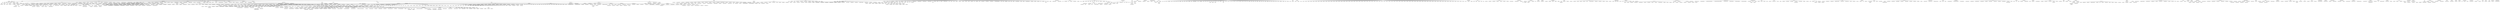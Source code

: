 graph G {
	BlackAtmVolCurve -- AbcdAtmVolCurve;
	LazyObject -- AbcdAtmVolCurve;
	CostFunction -- AbcdError;
	std -- AbcdFunction;
	Interpolation -- AbcdInterpolation;
	Interpolation -- AbcdInterpolationImpl;
	ParametersTransformation -- AbcdParametersTransformation;
	std -- AbcdSquared;
	MarketModel -- AbcdVol;
	DayCounter -- Actual360;
	DayCounter -- Actual365Fixed;
	DayCounter -- ActualActual;
	PathPayoff -- AdaptedPathPayoff;
	EqualProbabilitiesBinomialTree -- AdditiveEQPBinomialTree;
	DayCounter -- AFB_Impl;
	Observable -- AffineModel;
	CubicInterpolation -- AkimaCubicInterpolation;
	std -- AliMikhailHaqCopula;
	AlphaForm -- AlphaFormInverseLinear;
	AlphaForm -- AlphaFormLinearHyperbolic;
	EarlyExercisePathPricer -- AmericanBasketPathPricer;
	StandardCurveDependentStepCondition -- AmericanCondition;
	EarlyExercise -- AmericanExercise;
	EarlyExercisePathPricer -- AmericanPathPricer;
	Bond -- AmortizingCmsRateBond;
	Bond -- AmortizingFixedRateBond;
	Bond -- AmortizingFloatingRateBond;
	SimpleCashFlow -- AmortizingPayment;
	MargrabeOption -- AnalyticAmericanMargrabeEngine;
	BarrierOption -- AnalyticBarrierEngine;
	GenericModelEngine -- AnalyticBSMHullWhiteEngine;
	GenericModelEngine -- AnalyticCapFloorEngine;
	CliquetOption -- AnalyticCliquetEngine;
	CompoundOption -- AnalyticCompoundOptionEngine;
	ContinuousFixedLookbackOption -- AnalyticContinuousFixedLookbackEngine;
	ContinuousFloatingLookbackOption -- AnalyticContinuousFloatingLookbackEngine;
	ContinuousAveragingAsianOption -- AnalyticContinuousGeometricAveragePriceAsianEngine;
	VanillaOption -- AnalyticDigitalAmericanEngine;
	DiscreteAveragingAsianOption -- AnalyticDiscreteGeometricAveragePriceAsianEngine;
	DiscreteAveragingAsianOption -- AnalyticDiscreteGeometricAverageStrikeAsianEngine;
	DividendVanillaOption -- AnalyticDividendEuropeanEngine;
	VanillaOption -- AnalyticEuropeanEngine;
	MargrabeOption -- AnalyticEuropeanMargrabeEngine;
	GenericModelEngine -- AnalyticGJRGARCHEngine;
	AnalyticHestonHullWhiteEngine -- AnalyticH1HWEngine;
	HaganPricer -- AnalyticHaganPricer;
	GenericModelEngine -- AnalyticHestonEngine;
	AnalyticHestonEngine -- AnalyticHestonHullWhiteEngine;
	CliquetOption -- AnalyticPerformanceEngine;
	GenericModelEngine -- AnalyticPTDHestonEngine;
	SimpleChooserOption -- AnalyticSimpleChooserEngine;
	TwoAssetBarrierOption -- AnalyticTwoAssetBarrierEngine;
	WriterExtensibleOption -- AnalyticWriterExtensibleOptionEngine;
	Calendar -- Argentina;
	Swap -- arguments;
	PathPricer -- ArithmeticAPOPathPricer;
	PathPricer -- ArithmeticASOPathPricer;
	LineSearch -- ArmijoLineSearch;
	CurveWrapper -- ArrayWrapper;
	Currency -- ARSCurrency;
	StrikedTypePayoff -- AssetOrNothingPayoff;
	Swap -- AssetSwap;
	DefaultProbabilityHelper -- AssetSwapHelper;
	SmileSection -- AtmAdjustedSmileSection;
	SmileSection -- AtmSmileSection;
	Currency -- ATSCurrency;
	ZeroInflationIndex -- AUCPI;
	Currency -- AUDCurrency;
	Libor -- AUDLibor;
	Calendar -- Australia;
	Region -- AustraliaRegion;
	BasketPayoff -- AverageBasketPayoff;
	FloatingRateCoupon -- AverageBMACoupon;
	FloatingRateCouponPricer -- AverageBMACouponPricer;
	SubPeriodsPricer -- AveragingRatePricer;
	YoYInflationCouponPricer -- BachelierYoYInflationCouponPricer;
	Interpolation -- BackwardFlatInterpolation;
	Interpolation -- BackwardFlatInterpolationImpl;
	DefaultEvent -- BankruptcyEvent;
	VanillaOption -- BaroneAdesiWhaleyApproximationEngine;
	UnitOfMeasure -- BarrelUnitOfMeasure;
	OneAssetOption -- BarrierOption;
	PathPricer -- BarrierPathPricer;
	std -- base_cubic_spline;
	std -- base_cubic_splint;
	LazyObject -- Basket;
	MultiAssetOption -- BasketOption;
	Payoff -- BasketPayoff;
	BatesEngine -- BatesDetJumpEngine;
	BatesModel -- BatesDetJumpModel;
	BatesDoubleExpEngine -- BatesDoubleExpDetJumpEngine;
	BatesDoubleExpModel -- BatesDoubleExpDetJumpModel;
	AnalyticHestonEngine -- BatesDoubleExpEngine;
	HestonModel -- BatesDoubleExpModel;
	AnalyticHestonEngine -- BatesEngine;
	HestonModel -- BatesModel;
	HestonProcess -- BatesProcess;
	Currency -- BDTCurrency;
	Currency -- BEFCurrency;
	Calendar -- BejImpl;
	EarlyExercise -- BermudanExercise;
	MarketModelExerciseValue -- BermudanSwaptionExerciseValue;
	Calendar -- BespokeCalendar;
	LineSearchBasedMethod -- BFGS;
	Currency -- BGLCurrency;
	PathPricer -- BiasedBarrierPathPricer;
	Interpolation2D -- BicubicSpline;
	Interpolation2D -- BicubicSplineImpl;
	Interpolation2D -- BilinearInterpolation;
	Interpolation2D -- BilinearInterpolationImpl;
	std -- binary_compose3_function;
	ConvertibleBond -- BinomialConvertibleEngine;
	std -- BinomialDistribution;
	Tree -- BinomialTree;
	VanillaOption -- BinomialVanillaEngine;
	Solver1D -- Bisection;
	VanillaOption -- BjerksundStenslandApproximationEngine;
	VolatilityTermStructure -- BlackAtmVolCurve;
	CallableFixedRateBond -- BlackCallableFixedRateBondEngine;
	BlackCallableFixedRateBondEngine -- BlackCallableZeroCouponBondEngine;
	CapFloor -- BlackCapFloorEngine;
	CdsOption -- BlackCdsOptionEngine;
	BlackVolatilityTermStructure -- BlackConstantVol;
	IborCouponPricer -- BlackIborCouponPricer;
	BlackIborCouponPricer -- BlackIborQuantoCouponPricer;
	OneFactorModel -- BlackKarasinski;
	TermStructureConsistentModel -- BlackKarasinski;
	GeneralizedBlackScholesProcess -- BlackProcess;
	BlackCalculator -- BlackScholesCalculator;
	TreeLattice1D -- BlackScholesLattice;
	GeneralizedBlackScholesProcess -- BlackScholesMertonProcess;
	GeneralizedBlackScholesProcess -- BlackScholesProcess;
	Swaption -- BlackSwaptionEngine;
	VanillaOptionPricer -- BlackVanillaOptionPricer;
	BlackVarianceTermStructure -- BlackVarianceCurve;
	BlackVarianceTermStructure -- BlackVarianceSurface;
	BlackVolTermStructure -- BlackVarianceTermStructure;
	BlackVolTermStructure -- BlackVolatilityTermStructure;
	BlackAtmVolCurve -- BlackVolSurface;
	VolatilityTermStructure -- BlackVolTermStructure;
	YoYInflationCouponPricer -- BlackYoYInflationCouponPricer;
	InterestRateIndex -- BMAIndex;
	Swap -- BMASwap;
	RelativeDateRateHelper -- BMASwapRateHelper;
	Calendar -- BmvImpl;
	Instrument -- Bond;
	RateHelper -- BondHelper;
	Observer -- BootstrapHelper;
	Observable -- BootstrapHelper;
	Constraint -- BoundaryConstraint;
	Domain -- BoundedDomain;
	AcyclicVisitor -- BPSCalculator;
	Visitor -- BPSCalculator;
	Visitor -- BPSCalculator;
	Calendar -- Brazil;
	Solver1D -- Brent;
	Currency -- BRLCurrency;
	TridiagonalOperator -- BSMOperator;
	Calendar -- BsseImpl;
	FixedRateBond -- BTP;
	DayCounter -- Business252;
	Currency -- BYRCurrency;
	Currency -- CADCurrency;
	Libor -- CADLibor;
	DailyTenorLibor -- CADLiborON;
	AcyclicVisitor -- Calculator;
	Visitor -- Calculator;
	Visitor -- Calculator;
	Visitor -- Calculator;
	Visitor -- Calculator;
	Visitor -- Calculator;
	Observer -- CalibratedModel;
	Observable -- CalibratedModel;
	CostFunction -- CalibrationFunction;
	LazyObject -- CalibrationHelper;
	Event -- Callability;
	Bond -- CallableBond;
	CallableBondVolatilityStructure -- CallableBondConstantVolatility;
	TermStructure -- CallableBondVolatilityStructure;
	CallableBond -- CallableFixedRateBond;
	CallableFixedRateBond -- CallableZeroCouponBond;
	MarketModelMultiProduct -- CallSpecifiedMultiProduct;
	MarketModelPathwiseMultiProduct -- CallSpecifiedPathwiseMultiProduct;
	Calendar -- Canada;
	CapFloor -- Cap;
	Instrument -- CapFloor;
	VolatilityTermStructure -- CapFloorTermVolatilityStructure;
	LazyObject -- CapFloorTermVolCurve;
	CapFloorTermVolatilityStructure -- CapFloorTermVolCurve;
	boost -- CapFloorTermVolCurve;
	LazyObject -- CapFloorTermVolSurface;
	CapFloorTermVolatilityStructure -- CapFloorTermVolSurface;
	CalibrationHelper -- CapHelper;
	OptionletVolatilityStructure -- CapletVarianceCurve;
	CappedFlooredCoupon -- CappedFlooredCmsCoupon;
	FloatingRateCoupon -- CappedFlooredCoupon;
	CappedFlooredCoupon -- CappedFlooredIborCoupon;
	YoYInflationCoupon -- CappedFlooredYoYInflationCoupon;
	Event -- CashFlow;
	StrikedTypePayoff -- CashOrNothingPayoff;
	FloatingRateBond -- CCTEU;
	Instrument -- CDO;
	IborIndex -- Cdor;
	RelativeDateDefaultProbabilityHelper -- CdsHelper;
	Option -- CdsOption;
	Rounding -- CeilingTruncation;
	Currency -- CHFCurrency;
	Libor -- CHFLibor;
	SwapIndex -- ChfLiborSwapIsdaFix;
	Calendar -- China;
	std -- ChiSquareDistribution;
	Observable -- Claim;
	Observer -- Claim;
	std -- ClaytonCopula;
	OneAssetOption -- CliquetOption;
	Rounding -- ClosestRounding;
	Currency -- CLPCurrency;
	FloatingRateCoupon -- CmsCoupon;
	FloatingRateCouponPricer -- CmsCouponPricer;
	LazyObject -- CmsMarket;
	Bond -- CmsRateBond;
	CurveState -- CMSwapCurveState;
	Currency -- CNYCurrency;
	CapFloor -- Collar;
	SectionHelper -- ComboHelper;
	Instrument -- Commodity;
	CashFlow -- CommodityCashFlow;
	TermStructure -- CommodityCurve;
	Observable -- CommodityIndex;
	Observer -- CommodityIndex;
	Singleton -- CommoditySettings;
	T -- Composite;
	Constraint -- CompositeConstraint;
	Instrument -- CompositeInstrument;
	Quote -- CompositeQuote;
	Observer -- CompositeQuote;
	SubPeriodsPricer -- CompoundingRatePricer;
	OneAssetOption -- CompoundOption;
	Fdm1dMesher -- Concentrating1dMesher;
	LineSearchBasedMethod -- ConjugateGradient;
	std -- constant;
	CapFloorTermVolatilityStructure -- ConstantCapFloorTermVolatility;
	CPIVolatilitySurface -- ConstantCPIVolatility;
	VolatilityCompositor -- ConstantEstimator;
	SectionHelper -- ConstantGradHelper;
	OptionletVolatilityStructure -- ConstantOptionletVolatility;
	Parameter -- ConstantParameter;
	RecoveryRateModel -- ConstantRecoveryModel;
	Observer -- ConstantRecoveryModel;
	SwaptionVolatilityStructure -- ConstantSwaptionVolatility;
	YoYOptionletVolatilitySurface -- ConstantYoYOptionletVolatility;
	MarketModelEvolver -- ConstrainedEvolver;
	ContinuousAveragingAsianOption -- ContinuousArithmeticAsianLevyEngine;
	OneAssetOption -- ContinuousAveragingAsianOption;
	OneAssetOption -- ContinuousFixedLookbackOption;
	OneAssetOption -- ContinuousFloatingLookbackOption;
	Function -- ConundrumIntegrand;
	T -- ConvergenceStatistics;
	Bond -- ConvertibleBond;
	ConvertibleBond -- ConvertibleFixedCouponBond;
	ConvertibleBond -- ConvertibleFloatingRateBond;
	ConvertibleBond -- ConvertibleZeroCouponBond;
	SectionHelper -- ConvexMonotone2Helper;
	SectionHelper -- ConvexMonotone3Helper;
	SectionHelper -- ConvexMonotone4Helper;
	ConvexMonotone4Helper -- ConvexMonotone4MinHelper;
	Interpolation -- ConvexMonotoneImpl;
	Interpolation -- ConvexMonotoneInterpolation;
	Currency -- COPCurrency;
	CurveState -- CoterminalSwapCurveState;
	PiecewiseConstantCorrelation -- CotSwapFromFwdCorrelation;
	MarketModel -- CotSwapToFwdAdapter;
	MarketModelFactory -- CotSwapToFwdAdapterFactory;
	Observer -- CotSwapToFwdAdapterFactory;
	CashFlow -- Coupon;
	OneFactorAffineModel -- CoxIngersollRoss;
	EqualJumpsBinomialTree -- CoxRossRubinstein;
	Bond -- CPIBond;
	Instrument -- CPICapFloor;
	InflationTermStructure -- CPICapFloorTermPriceSurface;
	IndexedCashFlow -- CPICashFlow;
	InflationCoupon -- CPICoupon;
	InflationCouponPricer -- CPICouponPricer;
	Swap -- CPISwap;
	VolatilityTermStructure -- CPIVolatilitySurface;
	MixedScheme -- CrankNicolson;
	Instrument -- CreditDefaultSwap;
	CTSMMCapletCalibration -- CTSMMCapletAlphaFormCalibration;
	CTSMMCapletCalibration -- CTSMMCapletMaxHomogeneityCalibration;
	CTSMMCapletCalibration -- CTSMMCapletOriginalCalibration;
	std -- cube;
	FittedBondDiscountCurve -- CubicBSplinesFitting;
	Interpolation -- CubicInterpolation;
	CoefficientHolder -- CubicInterpolationImpl;
	Interpolation -- CubicInterpolationImpl;
	CubicInterpolation -- CubicNaturalSpline;
	CubicInterpolation -- CubicSplineOvershootingMinimization1;
	CubicInterpolation -- CubicSplineOvershootingMinimization2;
	std -- CumulativeBinomialDistribution;
	std -- CumulativeNormalDistribution;
	std -- CumulativePoissonDistribution;
	std -- CumulativeStudentDistribution;
	std -- Curve;
	StepCondition -- CurveDependentStepCondition;
	Currency -- CYPCurrency;
	Calendar -- CzechRepublic;
	Currency -- CZKCurrency;
	DailyTenorLibor -- DailyTenorCHFLibor;
	IborIndex -- DailyTenorEURLibor;
	DailyTenorLibor -- DailyTenorGBPLibor;
	DailyTenorLibor -- DailyTenorJPYLibor;
	IborIndex -- DailyTenorLibor;
	DailyTenorLibor -- DailyTenorUSDLibor;
	RateHelper -- DatedOISRateHelper;
	ObservableValue -- DateProxy;
	CallSpecifiedMultiProduct -- DecoratedHedge;
	DefaultProbabilityTermStructure -- DefaultDensityStructure;
	Event -- DefaultEvent;
	TermStructure -- DefaultProbabilityTermStructure;
	Event -- DefaultSettlement;
	Quote -- DeltaVolQuote;
	Observer -- DeltaVolQuote;
	Currency -- DEMCurrency;
	Calendar -- Denmark;
	RelativeDateRateHelper -- DepositRateHelper;
	Quote -- DerivedQuote;
	Observer -- DerivedQuote;
	OptimizationMethod -- DifferentialEvolution;
	DigitalCoupon -- DigitalCmsCoupon;
	FloatingRateCoupon -- DigitalCoupon;
	DigitalCoupon -- DigitalIborCoupon;
	PathPricer -- DigitalPathPricer;
	BoundaryCondition -- DirichletBC;
	Bond -- DiscountingBondEngine;
	Swap -- DiscountingSwapEngine;
	SequenceStatistics -- DiscrepancyStatistics;
	OneAssetOption -- DiscreteAveragingAsianOption;
	DiscretizedAsset -- DiscretizedCallableFixedRateBond;
	DiscretizedAsset -- DiscretizedCapFloor;
	DiscretizedAsset -- DiscretizedConvertible;
	DiscretizedAsset -- DiscretizedDiscountBond;
	DiscretizedAsset -- DiscretizedOption;
	DiscretizedAsset -- DiscretizedSwap;
	DiscretizedOption -- DiscretizedSwaption;
	DiscretizedAsset -- DiscretizedVanillaOption;
	T -- Disposable;
	CashFlow -- Dividend;
	std -- DividendAdder;
	BarrierOption -- DividendBarrierOption;
	OneAssetOption -- DividendVanillaOption;
	Currency -- DKKCurrency;
	Libor -- DKKLibor;
	TridiagonalOperator -- DMinus;
	std -- Domain;
	Payoff -- DoubleStickyRatchetPayoff;
	Rounding -- DownRounding;
	TridiagonalOperator -- DPlus;
	TridiagonalOperator -- DPlusDMinus;
	ZeroYieldStructure -- DriftTermStructure;
	OneFactorModel -- Dynamics;
	GenericEngine -- DynProgVPPIntrinsicValueEngine;
	TridiagonalOperator -- DZero;
	Exercise -- EarlyExercise;
	Currency -- EEKCurrency;
	StochasticProcess -- EndEulerDiscretization;
	EnergySwap -- EnergyBasisSwap;
	Commodity -- EnergyCommodity;
	EnergyCommodity -- EnergyFuture;
	EnergyCommodity -- EnergySwap;
	EnergySwap -- EnergyVanillaSwap;
	GenericEngine -- engine;
	OvernightIndex -- Eonia;
	std -- equal_within;
	BinomialTree -- EqualJumpsBinomialTree;
	BinomialTree -- EqualProbabilitiesBinomialTree;
	BlackVolSurface -- EquityFXVolSurface;
	std -- Error;
	std -- ErrorFunction;
	Currency -- ESPCurrency;
	DayCounter -- EU_Impl;
	ZeroInflationIndex -- EUHICP;
	ZeroInflationIndex -- EUHICPXT;
	StochasticProcess -- EulerDiscretization;
	Currency -- EURCurrency;
	Region -- EURegion;
	Calendar -- EurexImpl;
	IborIndex -- Euribor;
	Euribor -- Euribor1M;
	Euribor -- Euribor1Y;
	Euribor -- Euribor2M;
	Euribor -- Euribor2W;
	Euribor -- Euribor3M;
	Euribor -- Euribor3W;
	Euribor -- Euribor4M;
	Euribor -- Euribor5M;
	Euribor -- Euribor6M;
	Euribor -- Euribor7M;
	Euribor -- Euribor8M;
	Euribor -- Euribor9M;
	Euribor -- Euribor10M;
	Euribor -- Euribor11M;
	IborIndex -- Euribor365;
	Euribor365 -- Euribor365_1M;
	Euribor365 -- Euribor365_1Y;
	Euribor365 -- Euribor365_2M;
	Euribor365 -- Euribor365_2W;
	Euribor365 -- Euribor365_3M;
	Euribor365 -- Euribor365_3W;
	Euribor365 -- Euribor365_4M;
	Euribor365 -- Euribor365_5M;
	Euribor365 -- Euribor365_6M;
	Euribor365 -- Euribor365_7M;
	Euribor365 -- Euribor365_8M;
	Euribor365 -- Euribor365_9M;
	Euribor365 -- Euribor365_10M;
	Euribor365 -- Euribor365_11M;
	Euribor365 -- Euribor365_SW;
	Euribor -- EuriborSW;
	SwapIndex -- EuriborSwapIfrFix;
	SwapIndex -- EuriborSwapIsdaFixA;
	SwapIndex -- EuriborSwapIsdaFixB;
	IborIndex -- EURLibor;
	EURLibor -- EURLibor1M;
	EURLibor -- EURLibor1Y;
	EURLibor -- EURLibor2M;
	EURLibor -- EURLibor2W;
	EURLibor -- EURLibor3M;
	EURLibor -- EURLibor4M;
	EURLibor -- EURLibor5M;
	EURLibor -- EURLibor6M;
	EURLibor -- EURLibor7M;
	EURLibor -- EURLibor8M;
	EURLibor -- EURLibor9M;
	EURLibor -- EURLibor10M;
	EURLibor -- EURLibor11M;
	DailyTenorEURLibor -- EURLiborON;
	EURLibor -- EURLiborSW;
	SwapIndex -- EurLiborSwapIfrFix;
	SwapIndex -- EurLiborSwapIsdaFixA;
	SwapIndex -- EurLiborSwapIsdaFixB;
	Quote -- EurodollarFuturesImpliedStdDevQuote;
	LazyObject -- EurodollarFuturesImpliedStdDevQuote;
	Exercise -- EuropeanExercise;
	PathPricer -- EuropeanGJRGARCHPathPricer;
	PathPricer -- EuropeanHestonPathPricer;
	PathPricer -- EuropeanMultiPathPricer;
	VanillaOption -- EuropeanOption;
	PathPricer -- EuropeanPathMultiPathPricer;
	PathPricer -- EuropeanPathPricer;
	Calendar -- EuwaxImpl;
	Observable -- Event;
	PathPricer -- EverestMultiPathPricer;
	MultiAssetOption -- EverestOption;
	constant -- everywhere;
	SectionHelper -- EverywhereConstantHelper;
	Calendar -- ExchangeImpl;
	Singleton -- ExchangeRateManager;
	MultiProductMultiStep -- ExerciseAdapter;
	MixedScheme -- ExplicitEuler;
	PiecewiseConstantCorrelation -- ExponentialForwardCorrelation;
	Fdm1dMesher -- ExponentialJump1dMesher;
	FittedBondDiscountCurve -- ExponentialSplinesFitting;
	ExtendedEqualProbabilitiesBinomialTree -- ExtendedAdditiveEQPBinomialTree;
	Tree -- ExtendedBinomialTree;
	GeneralizedBlackScholesProcess -- ExtendedBlackScholesMertonProcess;
	BlackVarianceTermStructure -- ExtendedBlackVarianceCurve;
	BlackVarianceTermStructure -- ExtendedBlackVarianceSurface;
	CoxIngersollRoss -- ExtendedCoxIngersollRoss;
	TermStructureConsistentModel -- ExtendedCoxIngersollRoss;
	ExtendedEqualJumpsBinomialTree -- ExtendedCoxRossRubinstein;
	ExtendedBinomialTree -- ExtendedEqualJumpsBinomialTree;
	ExtendedBinomialTree -- ExtendedEqualProbabilitiesBinomialTree;
	ExtendedEqualProbabilitiesBinomialTree -- ExtendedJarrowRudd;
	ExtendedBinomialTree -- ExtendedJoshi4;
	ExtendedBinomialTree -- ExtendedLeisenReimer;
	StochasticProcess1D -- ExtendedOrnsteinUhlenbeckProcess;
	ExtendedBinomialTree -- ExtendedTian;
	ExtendedEqualJumpsBinomialTree -- ExtendedTrigeorgis;
	StochasticProcess -- ExtOUWithJumpsProcess;
	Claim -- FaceValueAccrualClaim;
	Claim -- FaceValueClaim;
	HazardRateStructure -- FactorSpreadedHazardRateCurve;
	DefaultType -- FailureToPay;
	DefaultEvent -- FailureToPayEvent;
	Solver1D -- FalsePosition;
	std -- FarlieGumbelMorgensternCopula;
	BasketOption -- Fd2dBlackScholesVanillaEngine;
	baseEngine -- FDAmericanCondition;
	FDEngineAdapter -- FDAmericanEngine;
	GenericModelEngine -- FdBatesVanillaEngine;
	VanillaOption -- FDBermudanEngine;
	GenericEngine -- FdBlackScholesAsianEngine;
	DividendBarrierOption -- FdBlackScholesBarrierEngine;
	DividendBarrierOption -- FdBlackScholesRebateEngine;
	DividendVanillaOption -- FdBlackScholesVanillaEngine;
	FDEngineAdapter -- FDDividendAmericanEngine;
	FDEngineAdapter -- FDDividendAmericanEngineMerton73;
	FDEngineAdapter -- FDDividendAmericanEngineShiftScale;
	FDDividendEngineMerton73 -- FDDividendEngine;
	FDMultiPeriodEngine -- FDDividendEngineBase;
	FDDividendEngineBase -- FDDividendEngineMerton73;
	FDDividendEngineBase -- FDDividendEngineShiftScale;
	FDEngineAdapter -- FDDividendEuropeanEngine;
	FDEngineAdapter -- FDDividendEuropeanEngineMerton73;
	FDEngineAdapter -- FDDividendEuropeanEngineShiftScale;
	FDEngineAdapter -- FDDividendShoutEngine;
	FDEngineAdapter -- FDDividendShoutEngineMerton73;
	FDEngineAdapter -- FDDividendShoutEngineShiftScale;
	base -- FDEngineAdapter;
	engine -- FDEngineAdapter;
	OneAssetOption -- FDEuropeanEngine;
	GenericEngine -- FdExtOUJumpVanillaEngine;
	GenericModelEngine -- FdG2SwaptionEngine;
	GenericModelEngine -- FdHestonBarrierEngine;
	GenericModelEngine -- FdHestonHullWhiteVanillaEngine;
	GenericModelEngine -- FdHestonRebateEngine;
	GenericModelEngine -- FdHestonVanillaEngine;
	GenericModelEngine -- FdHullWhiteSwaptionEngine;
	GenericEngine -- FdKlugeExtOUSpreadEngine;
	LazyObject -- Fdm1DimSolver;
	FdmLinearOpComposite -- Fdm2dBlackScholesOp;
	LazyObject -- Fdm2dBlackScholesSolver;
	LazyObject -- Fdm2DimSolver;
	LazyObject -- Fdm3DimSolver;
	FdmInnerValueCalculator -- FdmAffineModelSwapInnerValue;
	YieldTermStructure -- FdmAffineModelTermStructure;
	StepCondition -- FdmAmericanStepCondition;
	StepCondition -- FdmArithmeticAverageCondition;
	FdmLinearOpComposite -- FdmBatesOp;
	LazyObject -- FdmBatesSolver;
	StepCondition -- FdmBermudanStepCondition;
	FdmLinearOpComposite -- FdmBlackScholesFwdOp;
	Fdm1dMesher -- FdmBlackScholesMesher;
	Fdm1dMesher -- FdmBlackScholesMultiStrikeMesher;
	FdmLinearOpComposite -- FdmBlackScholesOp;
	LazyObject -- FdmBlackScholesSolver;
	BoundaryCondition -- FdmDirichletBoundary;
	StepCondition -- FdmDividendHandler;
	FdmInnerValueCalculator -- FdmExpExtOUInnerValueCalculator;
	FdmLinearOpComposite -- FdmExtendedOrnsteinUhlenbackOp;
	FdmInnerValueCalculator -- FdmExtOUJumpModelInnerValue;
	FdmLinearOpComposite -- FdmExtOUJumpOp;
	LazyObject -- FdmExtOUJumpSolver;
	FdmLinearOpComposite -- FdmG2Op;
	LazyObject -- FdmG2Solver;
	FdmLinearOpComposite -- FdmHestonFwdOp;
	FdmLinearOpComposite -- FdmHestonHullWhiteOp;
	LazyObject -- FdmHestonHullWhiteSolver;
	FdmLinearOpComposite -- FdmHestonOp;
	LazyObject -- FdmHestonSolver;
	Fdm1dMesher -- FdmHestonVarianceMesher;
	FdmLinearOpComposite -- FdmHullWhiteOp;
	LazyObject -- FdmHullWhiteSolver;
	FdmLinearOpComposite -- FdmKlugeExtOUOp;
	LazyObject -- FdmKlugeExtOUSolver;
	FdmLinearOp -- FdmLinearOpComposite;
	FdmInnerValueCalculator -- FdmLogBasketInnerValue;
	FdmInnerValueCalculator -- FdmLogInnerValue;
	FdmMesher -- FdmMesherComposite;
	LazyObject -- FdmNdimSolver;
	Observable -- FdmQuantoHelper;
	LazyObject -- FdmSimple2dBSSolver;
	LazyObject -- FdmSimple2dExtOUSolver;
	LazyObject -- FdmSimple3dExtOUJumpSolver;
	Fdm1dMesher -- FdmSimpleProcess1dMesher;
	StepCondition -- FdmSimpleStorageCondition;
	StepCondition -- FdmSimpleSwingCondition;
	StepCondition -- FdmSnapshotCondition;
	FdmInnerValueCalculator -- FdmSparkSpreadInnerValue;
	FdmInnerValueCalculator -- FdmSpreadPayoffInnerValue;
	FdmLinearOpComposite -- FdmSquareRootFwdOp;
	StepCondition -- FdmStepConditionComposite;
	FdmInnerValueCalculator -- FdmStorageValue;
	BoundaryCondition -- FdmTimeDepDirichletBoundary;
	FDVanillaEngine -- FDMultiPeriodEngine;
	FdmVPPStepCondition -- FdmVPPStartLimitStepCondition;
	StepCondition -- FdmVPPStepCondition;
	FdmInnerValueCalculator -- FdmZeroInnerValue;
	baseEngine -- FDShoutCondition;
	FDEngineAdapter -- FDShoutEngine;
	GenericEngine -- FdSimpleBSSwingEngine;
	GenericEngine -- FdSimpleExtOUJumpSwingEngine;
	GenericEngine -- FdSimpleExtOUStorageEngine;
	GenericEngine -- FdSimpleKlugeExtOUVPPEngine;
	FDVanillaEngine -- FDStepConditionEngine;
	Constraint -- FellerConstraint;
	VanillaOption -- FFTEngine;
	FFTEngine -- FFTVanillaEngine;
	FFTEngine -- FFTVarianceGammaEngine;
	Currency -- FIMCurrency;
	Solver1D -- FiniteDifferenceNewtonSafe;
	Calendar -- Finland;
	TripleBandLinearOp -- FirstDerivativeOp;
	Constraint -- FitAcfConstraint;
	LeastSquareProblem -- FitAcfProblem;
	YieldTermStructure -- FittedBondDiscountCurve;
	LazyObject -- FittedBondDiscountCurve;
	CostFunction -- FittingCost;
	TermStructureFittingParameter -- FittingParameter;
	Dividend -- FixedDividend;
	Bond -- FixedRateBond;
	Forward -- FixedRateBondForward;
	BondHelper -- FixedRateBondHelper;
	Coupon -- FixedRateCoupon;
	std -- Fj_Helper;
	Interpolation2D -- FlatExtrapolator2D;
	Interpolation2D -- FlatExtrapolator2DImpl;
	YieldTermStructure -- FlatForward;
	LazyObject -- FlatForward;
	HazardRateStructure -- FlatHazardRate;
	SmileSection -- FlatSmileSection;
	MarketModel -- FlatVol;
	MarketModelFactory -- FlatVolFactory;
	Observer -- FlatVolFactory;
	Bond -- FloatingRateBond;
	Coupon -- FloatingRateCoupon;
	Observer -- FloatingRateCoupon;
	Observer -- FloatingRateCouponPricer;
	Observable -- FloatingRateCouponPricer;
	TypePayoff -- FloatingTypePayoff;
	CapFloor -- Floor;
	Rounding -- FloorTruncation;
	Instrument -- Forward;
	Interpolation -- ForwardFlatInterpolation;
	Interpolation -- ForwardFlatInterpolationImpl;
	StochasticProcess -- ForwardMeasureProcess;
	StochasticProcess1D -- ForwardMeasureProcess1D;
	ArgumentsType -- ForwardOptionArguments;
	ForwardVanillaEngine -- ForwardPerformanceVanillaEngine;
	Forward -- ForwardRateAgreement;
	YieldTermStructure -- ForwardRateStructure;
	ForwardRateStructure -- ForwardSpreadedTermStructure;
	Quote -- ForwardSwapQuote;
	LazyObject -- ForwardSwapQuote;
	Payoff -- ForwardTypePayoff;
	Quote -- ForwardValueQuote;
	Observer -- ForwardValueQuote;
	GenericEngine -- ForwardVanillaEngine;
	OneAssetOption -- ForwardVanillaOption;
	std -- fourth_power;
	Dividend -- FractionalDividend;
	Region -- FranceRegion;
	std -- FrankCopula;
	Calendar -- FrankfurtStockExchangeImpl;
	RelativeDateRateHelper -- FraRateHelper;
	Currency -- FRFCurrency;
	ZeroInflationIndex -- FRHICP;
	CubicInterpolation -- FritschButlandCubic;
	LogCubicInterpolation -- FritschButlandLogCubic;
	CostFunction -- FrobeniusCostFunction;
	FdmInnerValueCalculator -- FuelPrice;
	std -- Function;
	Quote -- FuturesConvAdjustmentQuote;
	Observer -- FuturesConvAdjustmentQuote;
	RateHelper -- FuturesRateHelper;
	MarketModel -- FwdPeriodAdapter;
	MarketModel -- FwdToCotSwapAdapter;
	MarketModelFactory -- FwdToCotSwapAdapterFactory;
	Observer -- FwdToCotSwapAdapterFactory;
	TwoFactorModel -- G2;
	AffineModel -- G2;
	TermStructureConsistentModel -- G2;
	ForwardMeasureProcess -- G2ForwardProcess;
	StochasticProcess -- G2Process;
	GenericModelEngine -- G2SwaptionEngine;
	std -- GalambosCopula;
	UnitOfMeasure -- GallonUnitOfMeasure;
	std -- GammaDistribution;
	std -- GammaFunction;
	StrikedTypePayoff -- GapPayoff;
	VolatilityCompositor -- Garch11;
	Constraint -- Garch11Constraint;
	CostFunction -- Garch11CostFunction;
	LocalVolatilityEstimator -- GarmanKlassAbstract;
	T -- GarmanKlassOpenClose;
	GarmanKlassOpenClose -- GarmanKlassSigma1;
	GarmanKlassOpenClose -- GarmanKlassSigma3;
	GarmanKlassAbstract -- GarmanKlassSigma4;
	GarmanKlassAbstract -- GarmanKlassSigma5;
	GarmanKlassOpenClose -- GarmanKlassSigma6;
	GarmanKlassAbstract -- GarmanKlassSimpleSigma;
	GeneralizedBlackScholesProcess -- GarmanKohlagenProcess;
	GaussianQuadrature -- GaussChebyshev2ndIntegration;
	GaussJacobiPolynomial -- GaussChebyshev2ndPolynomial;
	GaussianQuadrature -- GaussChebyshevIntegration;
	GaussJacobiPolynomial -- GaussChebyshevPolynomial;
	GaussianQuadrature -- GaussGegenbauerIntegration;
	GaussJacobiPolynomial -- GaussGegenbauerPolynomial;
	GaussianQuadrature -- GaussHermiteIntegration;
	GaussianOrthogonalPolynomial -- GaussHermitePolynomial;
	GaussianQuadrature -- GaussHyperbolicIntegration;
	GaussianOrthogonalPolynomial -- GaussHyperbolicPolynomial;
	std -- GaussianCopula;
	KernelFunction -- GaussianKernel;
	CDOEngine -- GaussianLHPCDOEngine;
	RandomDefaultModel -- GaussianRandomDefaultModel;
	RecursiveCdoEngine -- GaussianRecursiveCdoEngine;
	GaussianQuadrature -- GaussJacobiIntegration;
	GaussianOrthogonalPolynomial -- GaussJacobiPolynomial;
	Integrator -- GaussKronrodAdaptive;
	Integrator -- GaussKronrodNonAdaptive;
	GaussianQuadrature -- GaussLaguerreIntegration;
	GaussianOrthogonalPolynomial -- GaussLaguerrePolynomial;
	GaussianQuadrature -- GaussLegendreIntegration;
	GaussJacobiPolynomial -- GaussLegendrePolynomial;
	Integrator -- GaussLobattoIntegral;
	Currency -- GBPCurrency;
	Libor -- GBPLibor;
	DailyTenorGBPLibor -- GBPLiborON;
	SwapIndex -- GbpLiborSwapIsdaFix;
	StochasticProcess1D -- GemanRoncoroniProcess;
	StochasticProcess1D -- GeneralizedBlackScholesProcess;
	OneFactorModel -- GeneralizedHullWhite;
	TermStructureConsistentModel -- GeneralizedHullWhite;
	StochasticProcess1D -- GeneralizedOrnsteinUhlenbeckProcess;
	ZeroInflationIndex -- GenericCPI;
	PricingEngine -- GenericEngine;
	Observer -- GenericEngine;
	Stat -- GenericGaussianStatistics;
	GenericEngine -- GenericModelEngine;
	Region -- GenericRegion;
	S -- GenericRiskStatistics;
	TridiagonalOperator -- GenericTimeSetter;
	PathPricer -- GeometricAPOPathPricer;
	StochasticProcess1D -- GeometricBrownianMotionProcess;
	Calendar -- Germany;
	GFunction -- GFunctionExactYield;
	GFunction -- GFunctionStandard;
	GFunction -- GFunctionWithShifts;
	CalibratedModel -- GJRGARCHModel;
	StochasticProcess -- GJRGARCHProcess;
	Fdm1dMesher -- Glued1dMesher;
	Calendar -- GovernmentBondImpl;
	Currency -- GRDCurrency;
	PricingEngine -- Greeks;
	std -- GumbelCopula;
	CmsCouponPricer -- HaganPricer;
	DefaultProbabilityTermStructure -- HazardRateStructure;
	StochasticProcess1D -- HelperProcess;
	PathPricer -- HestonHullWhitePathPricer;
	CalibratedModel -- HestonModel;
	CalibrationHelper -- HestonModelHelper;
	StochasticProcess -- HestonProcess;
	PathPricer -- HimalayaMultiPathPricer;
	MultiAssetOption -- HimalayaOption;
	HistoricalForwardRatesAnalysis -- HistoricalForwardRatesAnalysisImpl;
	Currency -- HKDCurrency;
	Calendar -- HkexImpl;
	CDOEngine -- HomogeneousPoolCDOEngine;
	Calendar -- HongKong;
	Currency -- HUFCurrency;
	Vasicek -- HullWhite;
	TermStructureConsistentModel -- HullWhite;
	PathPricer -- HullWhiteCapFloorPricer;
	ForwardMeasureProcess1D -- HullWhiteForwardProcess;
	StochasticProcess1D -- HullWhiteProcess;
	Calendar -- Hungary;
	std -- HuslerReissCopula;
	StochasticProcess -- HybridHestonHullWhiteProcess;
	CostFunction -- HypersphereCostFunction;
	FloatingRateCoupon -- IborCoupon;
	FloatingRateCouponPricer -- IborCouponPricer;
	InterestRateIndex -- IborIndex;
	Calendar -- Iceland;
	Calendar -- IcexImpl;
	Payoff -- IdenticalPayoff;
	std -- identity;
	Currency -- IEPCurrency;
	Currency -- ILSCurrency;
	Calendar -- Impl;
	MixedScheme -- ImplicitEuler;
	Quote -- ImpliedStdDevQuote;
	LazyObject -- ImpliedStdDevQuote;
	YieldTermStructure -- ImpliedTermStructure;
	BlackVarianceTermStructure -- ImpliedVolTermStructure;
	std -- IndependentCopula;
	Observable -- Index;
	CashFlow -- IndexedCashFlow;
	Observer -- IndexedCashFlow;
	Singleton -- IndexManager;
	Calendar -- India;
	Calendar -- Indonesia;
	Coupon -- InflationCoupon;
	Observer -- InflationCoupon;
	Observer -- InflationCouponPricer;
	Observable -- InflationCouponPricer;
	Index -- InflationIndex;
	Observer -- InflationIndex;
	TermStructure -- InflationTermStructure;
	CDOEngine -- InhomogeneousPoolCDOEngine;
	Currency -- INRCurrency;
	LazyObject -- Instrument;
	SyntheticCDO -- IntegralCDOEngine;
	CreditDefaultSwap -- IntegralCdsEngine;
	VanillaOption -- IntegralEngine;
	VarianceOption -- IntegralHestonVarianceOptionEngine;
	std -- Integrand;
	Index -- InterestRateIndex;
	Observer -- InterestRateIndex;
	BlackVolSurface -- InterestRateVolSurface;
	CPICapFloorTermPriceSurface -- InterpolatedCPICapFloorTermPriceSurface;
	DefaultDensityStructure -- InterpolatedDefaultDensityCurve;
	InterpolatedCurve -- InterpolatedDefaultDensityCurve;
	YieldTermStructure -- InterpolatedDiscountCurve;
	InterpolatedCurve -- InterpolatedDiscountCurve;
	ForwardRateStructure -- InterpolatedForwardCurve;
	InterpolatedCurve -- InterpolatedForwardCurve;
	HazardRateStructure -- InterpolatedHazardRateCurve;
	InterpolatedCurve -- InterpolatedHazardRateCurve;
	SmileSection -- InterpolatedSmileSection;
	LazyObject -- InterpolatedSmileSection;
	SurvivalProbabilityStructure -- InterpolatedSurvivalProbabilityCurve;
	InterpolatedCurve -- InterpolatedSurvivalProbabilityCurve;
	YoYCapFloorTermPriceSurface -- InterpolatedYoYCapFloorTermPriceSurface;
	YoYInflationTermStructure -- InterpolatedYoYInflationCurve;
	InterpolatedCurve -- InterpolatedYoYInflationCurve;
	YoYOptionletStripper -- InterpolatedYoYOptionletStripper;
	YoYOptionletVolatilitySurface -- InterpolatedYoYOptionletVolatilityCurve;
	ZeroYieldStructure -- InterpolatedZeroCurve;
	InterpolatedCurve -- InterpolatedZeroCurve;
	ZeroInflationTermStructure -- InterpolatedZeroInflationCurve;
	InterpolatedCurve -- InterpolatedZeroInflationCurve;
	CPICapFloor -- InterpolatingCPICapFloorEngine;
	Extrapolator -- Interpolation;
	Extrapolator -- Interpolation2D;
	std -- InverseCumulativeNormal;
	std -- InverseCumulativePoisson;
	std -- InverseCumulativeStudent;
	std -- InverseNonCentralChiSquareDistribution;
	Currency -- IQDCurrency;
	Currency -- IRRCurrency;
	std -- IrrFinder;
	DayCounter -- ISDA_Impl;
	Currency -- ISKCurrency;
	DayCounter -- ISMA_Impl;
	DayCounter -- IT_Impl;
	Calendar -- Italy;
	Currency -- ITLCurrency;
	GenericModelEngine -- JamshidianSwaptionEngine;
	Calendar -- Japan;
	EqualProbabilitiesBinomialTree -- JarrowRudd;
	IborIndex -- Jibar;
	Calendar -- JointCalendar;
	StochasticProcess -- JointStochasticProcess;
	BinomialTree -- Joshi4;
	Currency -- JPYCurrency;
	Libor -- JPYLibor;
	SwapIndex -- JpyLiborSwapIsdaFixAm;
	SwapIndex -- JpyLiborSwapIsdaFixPm;
	VanillaOption -- JumpDiffusionEngine;
	VanillaOption -- JuQuadraticApproximationEngine;
	SmileSection -- KahaleSmileSection;
	Interpolation -- KernelInterpolation;
	Interpolation2D -- KernelInterpolation2D;
	Interpolation2D -- KernelInterpolation2DImpl;
	Interpolation -- KernelInterpolationImpl;
	UnitOfMeasure -- KilolitreUnitOfMeasure;
	YoYOptionletVolatilitySurface -- KInterpolatedYoYOptionletVolatilitySurface;
	BasketOption -- KirkEngine;
	SpreadOption -- KirkSpreadOptionEngine;
	StochasticProcess -- KlugeExtOUProcess;
	CubicInterpolation -- KrugerCubic;
	LogCubicInterpolation -- KrugerLogCubic;
	Currency -- KRWCurrency;
	SettlementImpl -- KrxImpl;
	Currency -- KWDCurrency;
	Quote -- LastFixingQuote;
	Observer -- LastFixingQuote;
	GenericModelEngine -- LatticeShortRateModelEngine;
	Observable -- LazyObject;
	Observer -- LazyObject;
	CostFunction -- LeastSquareFunction;
	BinomialTree -- LeisenReimer;
	OptimizationMethod -- LevenbergMarquardt;
	LfmCovarianceParameterization -- LfmCovarianceProxy;
	LfmCovarianceParameterization -- LfmHullWhiteParameterization;
	GenericModelEngine -- LfmSwaptionEngine;
	IborIndex -- Libor;
	CalibratedModel -- LiborForwardModel;
	AffineModel -- LiborForwardModel;
	StochasticProcess -- LiborForwardModelProcess;
	std -- LinearFct;
	Interpolation -- LinearInterpolation;
	Interpolation -- LinearInterpolationImpl;
	GeneralLinearLeastSquares -- LinearLeastSquaresRegression;
	GeneralLinearLeastSquares -- LinearRegression;
	OptimizationMethod -- LineSearchBasedMethod;
	Observable -- Link;
	Observer -- Link;
	UnitOfMeasure -- LitreUnitOfMeasure;
	LmCorrelationModel -- LmConstWrapperCorrelationModel;
	LmVolatilityModel -- LmConstWrapperVolatilityModel;
	LmCorrelationModel -- LmExponentialCorrelationModel;
	LmLinearExponentialVolatilityModel -- LmExtLinearExponentialVolModel;
	LmVolatilityModel -- LmFixedVolatilityModel;
	LmCorrelationModel -- LmLinearExponentialCorrelationModel;
	LmVolatilityModel -- LmLinearExponentialVolatilityModel;
	CurveState -- LMMCurveState;
	LocalVolTermStructure -- LocalConstantVol;
	LocalVolTermStructure -- LocalVolCurve;
	LocalVolTermStructure -- LocalVolSurface;
	VolatilityTermStructure -- LocalVolTermStructure;
	Interpolation -- LogCubicInterpolation;
	LogCubicInterpolation -- LogCubicNaturalSpline;
	TransformedGrid -- LogGrid;
	Interpolation -- LogInterpolationImpl;
	Interpolation -- LogLinearInterpolation;
	MarketModelEvolver -- LogNormalCmSwapRatePc;
	MarketModelEvolver -- LogNormalCotSwapRatePc;
	MarketModelEvolver -- LogNormalFwdRateBalland;
	MarketModelEvolver -- LogNormalFwdRateEuler;
	ConstrainedEvolver -- LogNormalFwdRateEulerConstrained;
	MarketModelEvolver -- LogNormalFwdRateiBalland;
	MarketModelEvolver -- LogNormalFwdRateIpc;
	MarketModelEvolver -- LogNormalFwdRatePc;
	LogCubicInterpolation -- LogParabolic;
	ExerciseStrategy -- LongstaffSchwartzExerciseStrategy;
	PathPricer -- LongstaffSchwartzMultiPathPricer;
	PathPricer -- LongstaffSchwartzPathPricer;
	LossDist -- LossDistBinomial;
	LossDist -- LossDistBucketing;
	LossDist -- LossDistHomogeneous;
	LossDist -- LossDistMonteCarlo;
	UnitOfMeasure -- LotUnitOfMeasure;
	Currency -- LTLCurrency;
	Currency -- LUFCurrency;
	Currency -- LVLCurrency;
	MultiAssetOption -- MargrabeOption;
	MarketModelNodeDataProvider -- MarketModelBasisSystem;
	MarketModelMultiProduct -- MarketModelCashRebate;
	MarketModelMultiProduct -- MarketModelComposite;
	Observable -- MarketModelFactory;
	MarketModelNodeDataProvider -- MarketModelParametricExercise;
	ParametricExercise -- MarketModelParametricExercise;
	MarketModelPathwiseMultiProduct -- MarketModelPathwiseCashRebate;
	MarketModelPathwiseMultiProduct -- MarketModelPathwiseCoterminalSwaptionsDeflated;
	MarketModelPathwiseMultiProduct -- MarketModelPathwiseCoterminalSwaptionsNumericalDeflated;
	MarketModelPathwiseMultiProduct -- MarketModelPathwiseInverseFloater;
	MarketModelPathwiseMultiProduct -- MarketModelPathwiseMultiCaplet;
	MarketModelPathwiseMultiProduct -- MarketModelPathwiseMultiDeflatedCap;
	MarketModelPathwiseMultiProduct -- MarketModelPathwiseMultiDeflatedCaplet;
	MarketModelPathwiseMultiProduct -- MarketModelPathwiseSwap;
	TermStructureConsistentModel -- MarkovFunctional;
	CalibratedModel -- MarkovFunctional;
	LazyObject -- MarkovFunctional;
	GenericModelEngine -- MarkovFunctionalCapFloorEngine;
	GenericModelEngine -- MarkovFunctionalSwaptionEngine;
	std -- MarshallOlkinCopula;
	BasketPayoff -- MaxBasketPayoff;
	std -- MaxCopula;
	UnitOfMeasure -- MBUnitOfMeasure;
	MCLongstaffSchwartzEngine -- MCAmericanBasketEngine;
	MCLongstaffSchwartzEngine -- MCAmericanEngine;
	MCLongstaffSchwartzPathEngine -- MCAmericanPathEngine;
	BarrierOption -- MCBarrierEngine;
	MCVanillaEngine -- MCDigitalEngine;
	MCDiscreteAveragingAsianEngine -- MCDiscreteArithmeticAPEngine;
	MCDiscreteAveragingAsianEngine -- MCDiscreteArithmeticASEngine;
	DiscreteAveragingAsianOption -- MCDiscreteAveragingAsianEngine;
	MCDiscreteAveragingAsianEngine -- MCDiscreteGeometricAPEngine;
	BasketOption -- MCEuropeanBasketEngine;
	MCVanillaEngine -- MCEuropeanEngine;
	MCVanillaEngine -- MCEuropeanGJRGARCHEngine;
	MCVanillaEngine -- MCEuropeanHestonEngine;
	EverestOption -- MCEverestEngine;
	MCVanillaEngine -- MCHestonHullWhiteEngine;
	HimalayaOption -- MCHimalayaEngine;
	CapFloor -- MCHullWhiteCapFloorEngine;
	GenericEngine -- MCLongstaffSchwartzEngine;
	McSimulation -- MCLongstaffSchwartzEngine;
	GenericEngine -- MCLongstaffSchwartzPathEngine;
	McSimulation -- MCLongstaffSchwartzPathEngine;
	PagodaOption -- MCPagodaEngine;
	PathMultiAssetOption -- MCPathBasketEngine;
	CliquetOption -- MCPerformanceEngine;
	Inst -- MCVanillaEngine;
	VarianceSwap -- MCVarianceSwapEngine;
	StochasticProcess1D -- Merton76Process;
	Calendar -- MervalImpl;
	Calendar -- MetalsImpl;
	Calendar -- Mexico;
	StochasticProcess1D -- MfStateProcess;
	SyntheticCDO -- MidPointCDOEngine;
	CreditDefaultSwap -- MidPointCdsEngine;
	BasketPayoff -- MinBasketPayoff;
	std -- MinCopula;
	Interpolation -- MixedInterpolationImpl;
	Interpolation -- MixedLinearCubicInterpolation;
	MixedLinearCubicInterpolation -- MixedLinearCubicNaturalSpline;
	MixedLinearCubicInterpolation -- MixedLinearFritschButlandCubic;
	MixedLinearCubicInterpolation -- MixedLinearKrugerCubic;
	MixedLinearCubicInterpolation -- MixedLinearMonotonicCubicNaturalSpline;
	MixedLinearCubicInterpolation -- MixedLinearMonotonicParabolic;
	MixedLinearCubicInterpolation -- MixedLinearParabolic;
	TripleBandLinearOp -- ModTripleBandLinearOp;
	std -- MonomialFct;
	CubicInterpolation -- MonotonicCubicNaturalSpline;
	LogCubicInterpolation -- MonotonicLogCubicNaturalSpline;
	LogCubicInterpolation -- MonotonicLogParabolic;
	CubicInterpolation -- MonotonicParabolic;
	MidPointCDOEngine -- MonteCarloCDOEngine1;
	SyntheticCDO -- MonteCarloCDOEngine2;
	PricingEngine -- MoreGreeks;
	std -- MoroInverseCumulativeNormal;
	BrownianGenerator -- MTBrownianGenerator;
	BrownianGeneratorFactory -- MTBrownianGeneratorFactory;
	Currency -- MTLCurrency;
	UnitOfMeasure -- MTUnitOfMeasure;
	Option -- MultiAssetOption;
	std -- MultiDimFct;
	Seasonality -- MultiplicativePriceSeasonality;
	MarketModelComposite -- MultiProductComposite;
	MarketModelMultiProduct -- MultiProductMultiStep;
	MarketModelMultiProduct -- MultiProductOneStep;
	MarketModelMultiProduct -- MultiProductPathwiseWrapper;
	MultiProductMultiStep -- MultiStepCoinitialSwaps;
	MultiProductMultiStep -- MultiStepCoterminalSwaps;
	MultiProductMultiStep -- MultiStepCoterminalSwaptions;
	MultiProductMultiStep -- MultiStepForwards;
	MultiProductMultiStep -- MultiStepInverseFloater;
	MultiProductMultiStep -- MultiStepNothing;
	MultiProductMultiStep -- MultiStepOptionlets;
	MultiProductMultiStep -- MultiStepPeriodCapletSwaptions;
	MultiProductMultiStep -- MultiStepRatchet;
	MultiProductMultiStep -- MultiStepSwap;
	MultiProductMultiStep -- MultiStepSwaption;
	MultiProductMultiStep -- MultiStepTarn;
	Currency -- MXNCurrency;
	std -- n_cubic_splint;
	FittedBondDiscountCurve -- NelsonSiegelFitting;
	Calendar -- NercImpl;
	BoundaryCondition -- NeumannBC;
	Solver1D -- Newton;
	Solver1D -- NewtonSafe;
	Calendar -- NewZealand;
	FdmLinearOp -- NinePointLinearOp;
	Currency -- NLGCurrency;
	Constraint -- NoConstraint;
	Currency -- NOKCurrency;
	std -- NonCentralChiSquareDistribution;
	Constraint -- NonhomogeneousBoundaryConstraint;
	std -- NormalDistribution;
	MarketModelEvolver -- NormalFwdRatePc;
	DefaultProbKey -- NorthAmericaCorpDefaultKey;
	Calendar -- Norway;
	MarketModelExerciseValue -- NothingExerciseValue;
	constant -- nowhere;
	Currency -- NPRCurrency;
	Calendar -- NseImpl;
	Instrument -- NthToDefault;
	Calendar -- NullCalendar;
	CommodityType -- NullCommodityType;
	StepCondition -- NullCondition;
	Domain -- NullDomain;
	Parameter -- NullParameter;
	Payoff -- NullPayoff;
	Parameter -- NumericalImpl;
	HaganPricer -- NumericHaganPricer;
	Calendar -- NyseImpl;
	Currency -- NZDCurrency;
	Libor -- NZDLibor;
	ObjectiveFunction -- ObjectiveFunction2;
	RelativeDateRateHelper -- OISRateHelper;
	Option -- OneAssetOption;
	DayCounter -- OneDayCounter;
	OneFactorModel -- OneFactorAffineModel;
	AffineModel -- OneFactorAffineModel;
	LazyObject -- OneFactorCopula;
	OneFactorCopula -- OneFactorGaussianCopula;
	OneFactorCopula -- OneFactorGaussianStudentCopula;
	ShortRateModel -- OneFactorModel;
	OneFactorCopula -- OneFactorStudentCopula;
	OneFactorCopula -- OneFactorStudentGaussianCopula;
	MultiProductOneStep -- OneStepCoinitialSwaps;
	MultiProductOneStep -- OneStepCoterminalSwaps;
	MultiProductOneStep -- OneStepForwards;
	MultiProductOneStep -- OneStepOptionlets;
	Instrument -- Option;
	OneAssetOption -- option;
	StrippedOptionletBase -- OptionletStripper;
	OptionletStripper -- OptionletStripper1;
	OptionletStripper -- OptionletStripper2;
	VolatilityTermStructure -- OptionletVolatilityStructure;
	StochasticProcess1D -- OrnsteinUhlenbeckProcess;
	Impl -- OrthodoxImpl;
	IborIndex -- OvernightIndex;
	FloatingRateCoupon -- OvernightIndexedCoupon;
	FloatingRateCouponPricer -- OvernightIndexedCouponPricer;
	Swap -- OvernightIndexedSwap;
	SwapIndex -- OvernightIndexedSwapIndex;
	PathPricer -- PagodaMultiPathPricer;
	MultiAssetOption -- PagodaOption;
	CubicInterpolation -- Parabolic;
	Constraint -- ParametersConstraint;
	Constraint -- ParametersConstraint2;
	ExerciseStrategy -- ParametricExerciseAdapter;
	GarmanKlassAbstract -- ParkinsonSigma;
	Instrument -- PathMultiAssetOption;
	std -- PathPayoff;
	std -- PathPricer;
	std -- Payoff;
	CurveWrapper -- PayoffWrapper;
	PdeSecondOrderParabolic -- PdeBSM;
	PdeSecondOrderParabolic -- PdeConstantCoeff;
	TridiagonalOperator -- PdeOperator;
	PdeSecondOrderParabolic -- PdeShortRate;
	Currency -- PEHCurrency;
	Currency -- PEICurrency;
	CostFunction -- PenaltyFunction;
	Currency -- PENCurrency;
	StrikedTypePayoff -- PercentageStrikePayoff;
	PathPricer -- PerformanceOptionPathPricer;
	BarrierOption -- PerturbativeBarrierOptionEngine;
	PiecewiseConstantVariance -- PiecewiseConstantAbcdVariance;
	Parameter -- PiecewiseConstantParameter;
	Traits -- PiecewiseDefaultCurve;
	InterpolatedCurve -- PiecewiseLinearCurve;
	CalibratedModel -- PiecewiseTimeDependentHestonModel;
	Traits -- PiecewiseYieldCurve;
	InterpolatedYoYInflationCurve -- PiecewiseYoYInflationCurve;
	LazyObject -- PiecewiseYoYInflationCurve;
	InterpolatedYoYOptionletVolatilityCurve -- PiecewiseYoYOptionletVolatilityCurve;
	LazyObject -- PiecewiseYoYOptionletVolatilityCurve;
	InterpolatedZeroInflationCurve -- PiecewiseZeroInflationCurve;
	LazyObject -- PiecewiseZeroInflationCurve;
	ZeroYieldStructure -- PiecewiseZeroSpreadedTermStructure;
	Currency -- PKRCurrency;
	std -- PlackettCopula;
	StrikedTypePayoff -- PlainVanillaPayoff;
	Currency -- PLNCurrency;
	std -- PoissonDistribution;
	Calendar -- Poland;
	Interpolation2D -- Polynomial2DSpline;
	Interpolation2D -- Polynomial2DSplineImpl;
	Constraint -- PositiveConstraint;
	Fdm1dMesher -- Predefined1dMesher;
	AcyclicVisitor -- PricerSetter;
	Visitor -- PricerSetter;
	Visitor -- PricerSetter;
	Visitor -- PricerSetter;
	Visitor -- PricerSetter;
	Visitor -- PricerSetter;
	Visitor -- PricerSetter;
	Visitor -- PricerSetter;
	Visitor -- PricerSetter;
	Visitor -- PricerSetter;
	Visitor -- PricerSetter;
	Observable -- PricingEngine;
	DateInterval -- PricingPeriod;
	Constraint -- PrivateConstraint;
	CostFunction -- ProjectedCostFunction;
	IborIndex -- ProxyIbor;
	Calendar -- PseImpl;
	MarketModel -- PseudoRootFacade;
	Currency -- PTECurrency;
	SectionHelper -- QuadraticHelper;
	SectionHelper -- QuadraticMinHelper;
	BarrierOption -- QuantoBarrierOption;
	GenericEngine -- QuantoEngine;
	ForwardVanillaOption -- QuantoForwardVanillaOption;
	ResultsType -- QuantoOptionResults;
	ZeroYieldStructure -- QuantoTermStructure;
	OneAssetOption -- QuantoVanillaOption;
	Observable -- Quote;
	FloatingRateCoupon -- RangeAccrualFloatersCoupon;
	FloatingRateCouponPricer -- RangeAccrualPricer;
	RangeAccrualPricer -- RangeAccrualPricerByBgm;
	DoubleStickyRatchetPayoff -- RatchetMaxPayoff;
	DoubleStickyRatchetPayoff -- RatchetMinPayoff;
	DoubleStickyRatchetPayoff -- RatchetPayoff;
	Observable -- RecoveryRateModel;
	Quote -- RecoveryRateQuote;
	BoundedDomain -- RectangularDomain;
	CDOEngine -- RecursiveCdoEngine;
	SimpleCashFlow -- Redemption;
	BootstrapHelper -- RelativeDateBootstrapHelper;
	Handle -- RelinkableHandle;
	Observer -- RendistatoBasket;
	Observable -- RendistatoBasket;
	LazyObject -- RendistatoCalculator;
	Quote -- RendistatoEquivalentSwapLengthQuote;
	Quote -- RendistatoEquivalentSwapSpreadQuote;
	VarianceSwap -- ReplicatingVarianceSwapEngine;
	Swap -- results;
	Solver1D -- Ridder;
	Instrument -- RiskyAssetSwap;
	Instrument -- RiskyAssetSwapOption;
	Instrument -- RiskyBond;
	RiskyBond -- RiskyFixedBond;
	RiskyBond -- RiskyFloatingBond;
	Currency -- ROLCurrency;
	Currency -- RONCurrency;
	Calendar -- Russia;
	CostFunction -- SABRError;
	SmileSection -- SabrInterpolatedSmileSection;
	LazyObject -- SabrInterpolatedSmileSection;
	Interpolation -- SABRInterpolation;
	Interpolation -- SABRInterpolationImpl;
	ParametersTransformation -- SabrParametersTransformation;
	SmileSection -- SabrSmileSection;
	InterestRateVolSurface -- SabrVolSurface;
	Currency -- SARCurrency;
	Calendar -- SaudiArabia;
	Solver1D -- Secant;
	TripleBandLinearOp -- SecondDerivativeOp;
	NinePointLinearOp -- SecondOrderMixedDerivativeOp;
	Singleton -- SeedGenerator;
	Integrator -- SegmentIntegral;
	Currency -- SEKCurrency;
	Libor -- SEKLibor;
	Singleton -- Settings;
	Calendar -- SettlementImpl;
	Currency -- SGDCurrency;
	Calendar -- SgxImpl;
	BlackVolTermStructure -- ShiftedBlackVolTermStructure;
	CalibratedModel -- ShortRateModel;
	TreeLattice2D -- ShortRateTree;
	StandardCurveDependentStepCondition -- ShoutCondition;
	Event -- simple_event;
	CashFlow -- SimpleCashFlow;
	OneAssetOption -- SimpleChooserOption;
	DayCounter -- SimpleDayCounter;
	LocalVolatilityEstimator -- SimpleLocalEstimator;
	FittedBondDiscountCurve -- SimplePolynomialFitting;
	Quote -- SimpleQuote;
	OptimizationMethod -- Simplex;
	TrapezoidIntegral -- SimpsonIntegral;
	Calendar -- Singapore;
	MarketModelComposite -- SingleProductComposite;
	boost -- Singleton;
	Currency -- SITCurrency;
	Currency -- SKKCurrency;
	Calendar -- Slovakia;
	Observable -- SmileSection;
	Observer -- SmileSection;
	BrownianGenerator -- SobolBrownianGenerator;
	BrownianGeneratorFactory -- SobolBrownianGeneratorFactory;
	Callability -- SoftCallability;
	CuriouslyRecurringTemplate -- Solver1D;
	OvernightIndex -- Sonia;
	Calendar -- SouthAfrica;
	Calendar -- SouthKorea;
	FdmInnerValueCalculator -- SparkSpreadPrice;
	BasketPayoff -- SpreadBasketPayoff;
	CdsHelper -- SpreadCdsHelper;
	HazardRateStructure -- SpreadedHazardRateCurve;
	OptionletVolatilityStructure -- SpreadedOptionletVolatility;
	SmileSection -- SpreadedSmileSection;
	SwaptionVolatilityStructure -- SpreadedSwaptionVolatility;
	MultiAssetOption -- SpreadOption;
	std -- square;
	MarketModelVolProcess -- SquareRootAndersen;
	StochasticProcess1D -- SquareRootProcess;
	Calendar -- SseImpl;
	LineSearchBasedMethod -- SteepestDescent;
	boost -- step_iterator;
	DoubleStickyRatchetPayoff -- StickyMaxPayoff;
	DoubleStickyRatchetPayoff -- StickyMinPayoff;
	DoubleStickyRatchetPayoff -- StickyPayoff;
	Observer -- StochasticProcess;
	Observable -- StochasticProcess;
	StochasticProcess -- StochasticProcess1D;
	StochasticProcess -- StochasticProcessArray;
	Instrument -- Stock;
	TypePayoff -- StrikedTypePayoff;
	StrippedOptionletBase -- StrippedOptionlet;
	OptionletVolatilityStructure -- StrippedOptionletAdapter;
	LazyObject -- StrippedOptionletAdapter;
	LazyObject -- StrippedOptionletBase;
	std -- StudentDistribution;
	RecursiveCdoEngine -- StudentRecursiveCdoEngine;
	BasketOption -- StulzEngine;
	FloatingRateCoupon -- SubPeriodsCoupon;
	FloatingRateCouponPricer -- SubPeriodsPricer;
	StrikedTypePayoff -- SuperFundPayoff;
	StrikedTypePayoff -- SuperSharePayoff;
	std -- Surface;
	DefaultProbabilityTermStructure -- SurvivalProbabilityStructure;
	MarketModelEvolver -- SVDDFwdRatePc;
	FittedBondDiscountCurve -- SvenssonFitting;
	Instrument -- Swap;
	MarketModelBasisSystem -- SwapBasisSystem;
	MarketModelBasisSystem -- SwapForwardBasisSystem;
	InterestRateIndex -- SwapIndex;
	RelativeDateRateHelper -- SwapRateHelper;
	ExerciseStrategy -- SwapRateTrigger;
	Option -- Swaption;
	CalibrationHelper -- SwaptionHelper;
	SwaptionVolatilityDiscrete -- SwaptionVolatilityCube;
	LazyObject -- SwaptionVolatilityDiscrete;
	SwaptionVolatilityStructure -- SwaptionVolatilityDiscrete;
	SwaptionVolatilityDiscrete -- SwaptionVolatilityMatrix;
	boost -- SwaptionVolatilityMatrix;
	VolatilityTermStructure -- SwaptionVolatilityStructure;
	SwaptionVolatilityCube -- SwaptionVolCube1;
	SwaptionVolatilityCube -- SwaptionVolCube2;
	Calendar -- Sweden;
	BermudanExercise -- SwingExercise;
	Calendar -- Switzerland;
	Instrument -- SyntheticCDO;
	Calendar -- TadawulImpl;
	Calendar -- Taiwan;
	Calendar -- TARGET;
	Impl -- templateImpl;
	Observer -- TermStructure;
	Observable -- TermStructure;
	Extrapolator -- TermStructure;
	Observable -- TermStructureConsistentModel;
	Parameter -- TermStructureFittingParameter;
	Curve -- TestCurve;
	Surface -- TestSurface;
	Currency -- THBCurrency;
	DayCounter -- Thirty360;
	BinomialTree -- Tian;
	IborIndex -- Tibor;
	std -- TimeBasket;
	PiecewiseConstantCorrelation -- TimeHomogeneousForwardCorrelation;
	UnitOfMeasure -- TokyoKilolitreUnitOfMeasure;
	Singleton -- Tracing;
	Integrator -- TrapezoidIntegral;
	CuriouslyRecurringTemplate -- Tree;
	LatticeShortRateModelEngine -- TreeCallableFixedRateBondEngine;
	TreeCallableFixedRateBondEngine -- TreeCallableZeroCouponBondEngine;
	LatticeShortRateModelEngine -- TreeCapFloorEngine;
	Lattice -- TreeLattice;
	CuriouslyRecurringTemplate -- TreeLattice;
	TreeLattice -- TreeLattice1D;
	TreeLattice -- TreeLattice2D;
	LatticeShortRateModelEngine -- TreeSwaptionEngine;
	LatticeShortRateModelEngine -- TreeVanillaSwapEngine;
	EqualJumpsBinomialTree -- Trigeorgis;
	MarketModelParametricExercise -- TriggeredSwapExercise;
	Tree -- TrinomialTree;
	FdmLinearOp -- TripleBandLinearOp;
	Currency -- TRLCurrency;
	IborIndex -- TRLibor;
	Currency -- TRYCurrency;
	Calendar -- TsecImpl;
	BlackScholesLattice -- TsiveriotisFernandesLattice;
	Calendar -- TsxImpl;
	Currency -- TTDCurrency;
	Calendar -- Turkey;
	Currency -- TWDCurrency;
	Option -- TwoAssetBarrierOption;
	ShortRateModel -- TwoFactorModel;
	Payoff -- TypePayoff;
	Calendar -- Ukraine;
	Region -- UKRegion;
	ZeroInflationIndex -- UKRPI;
	Fdm1dMesher -- Uniform1dMesher;
	FdmMesher -- UniformGridMesher;
	YoYInflationCouponPricer -- UnitDisplacedBlackYoYInflationCouponPricer;
	Calendar -- UnitedKingdom;
	Calendar -- UnitedStates;
	Singleton -- UnitOfMeasureConversionManager;
	Domain -- UniversalDomain;
	CdsHelper -- UpfrontCdsHelper;
	Rounding -- UpRounding;
	DayCounter -- US_Impl;
	ZeroInflationIndex -- USCPI;
	Currency -- USDCurrency;
	Libor -- USDLibor;
	DailyTenorUSDLibor -- USDLiborON;
	SwapIndex -- UsdLiborSwapIsdaFixAm;
	SwapIndex -- UsdLiborSwapIsdaFixPm;
	Calendar -- UseImpl;
	Region -- USRegion;
	CostFunction -- ValueEstimate;
	OneAssetOption -- VanillaOption;
	OneAssetOption -- VanillaStorageOption;
	Swap -- VanillaSwap;
	OneAssetOption -- VanillaSwingOption;
	MultiAssetOption -- VanillaVPPOption;
	VanillaOption -- VarianceGammaEngine;
	CalibratedModel -- VarianceGammaModel;
	StochasticProcess1D -- VarianceGammaProcess;
	Instrument -- VarianceOption;
	PathPricer -- VariancePathPricer;
	Instrument -- VarianceSwap;
	OneFactorAffineModel -- Vasicek;
	Currency -- VEBCurrency;
	GeneralizedBlackScholesProcess -- VegaStressedBlackScholesProcess;
	Constraint -- VolatilityConstraint;
	VolatilityInterpolationSpecifier -- VolatilityInterpolationSpecifierabcd;
	TermStructure -- VolatilityTermStructure;
	Calendar -- WeekendsOnly;
	Impl -- WesternImpl;
	OneAssetOption -- WriterExtensibleOption;
	Calendar -- XetraImpl;
	Swap -- YearOnYearInflationSwap;
	BootstrapHelper -- YearOnYearInflationSwapHelper;
	TermStructure -- YieldTermStructure;
	InflationTermStructure -- YoYCapFloorTermPriceSurface;
	YoYInflationCapFloorEngine -- YoYInflationBachelierCapFloorEngine;
	YoYInflationCapFloorEngine -- YoYInflationBlackCapFloorEngine;
	YoYInflationCapFloor -- YoYInflationCap;
	Instrument -- YoYInflationCapFloor;
	YoYInflationCapFloor -- YoYInflationCapFloorEngine;
	YoYInflationCapFloor -- YoYInflationCollar;
	InflationCoupon -- YoYInflationCoupon;
	InflationCouponPricer -- YoYInflationCouponPricer;
	YoYInflationCapFloor -- YoYInflationFloor;
	InflationIndex -- YoYInflationIndex;
	InflationTermStructure -- YoYInflationTermStructure;
	YoYInflationCapFloorEngine -- YoYInflationUnitDisplacedBlackCapFloorEngine;
	BootstrapHelper -- YoYOptionletHelper;
	VolatilityTermStructure -- YoYOptionletVolatilitySurface;
	YoYInflationIndex -- YYAUCPI;
	YoYInflationIndex -- YYAUCPIr;
	YoYInflationIndex -- YYEUHICP;
	YoYInflationIndex -- YYEUHICPr;
	YoYInflationIndex -- YYEUHICPXT;
	YoYInflationIndex -- YYFRHICP;
	YoYInflationIndex -- YYFRHICPr;
	YoYInflationIndex -- YYGenericCPI;
	YoYInflationIndex -- YYGenericCPIr;
	YoYInflationIndex -- YYUKRPI;
	YoYInflationIndex -- YYUKRPIr;
	YoYInflationIndex -- YYUSCPI;
	YoYInflationIndex -- YYUSCPIr;
	Currency -- ZARCurrency;
	StepCondition -- ZeroCondition;
	Bond -- ZeroCouponBond;
	Swap -- ZeroCouponInflationSwap;
	BootstrapHelper -- ZeroCouponInflationSwapHelper;
	InflationIndex -- ZeroInflationIndex;
	InflationTermStructure -- ZeroInflationTermStructure;
	ZeroYieldStructure -- ZeroSpreadedTermStructure;
	YieldTermStructure -- ZeroYieldStructure;
	IborIndex -- Zibor;
	std -- ZSpreadFinder;
}

